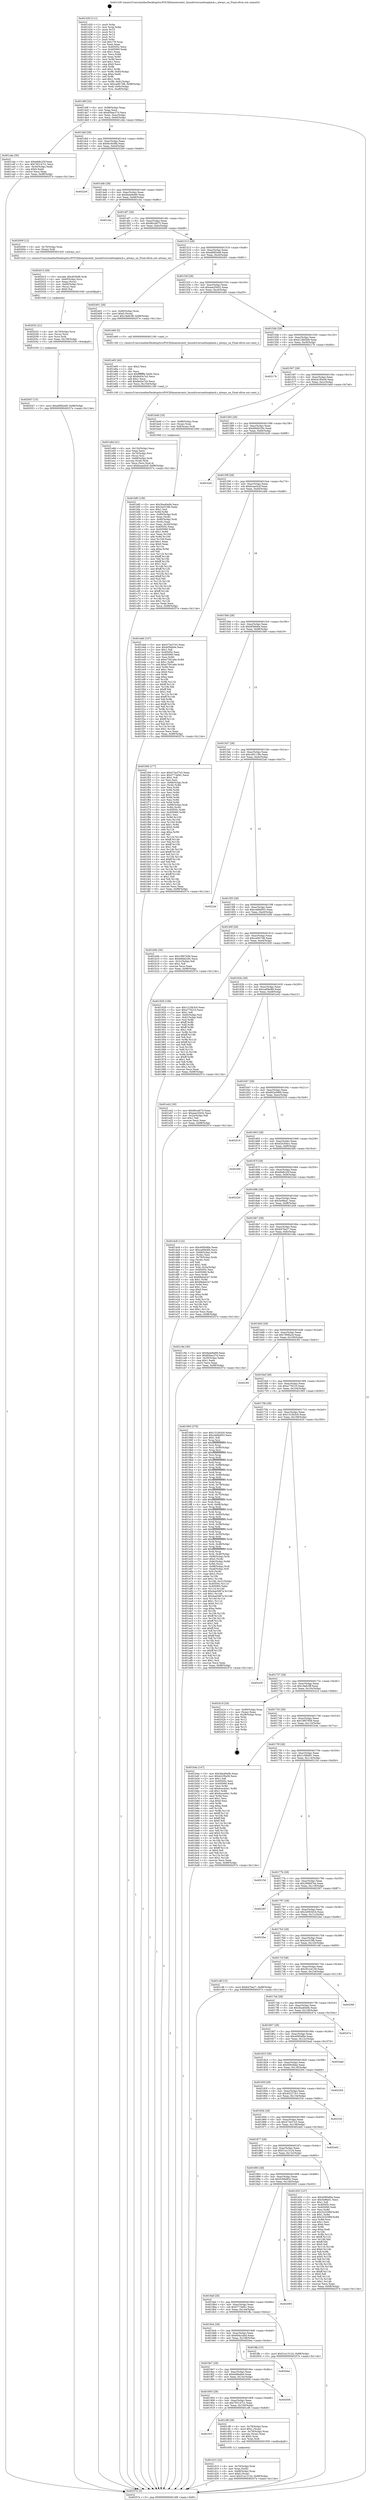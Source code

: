 digraph "0x401430" {
  label = "0x401430 (/mnt/c/Users/mathe/Desktop/tcc/POCII/binaries/extr_linuxdriversnetloopback.c_always_on_Final-ollvm.out::main(0))"
  labelloc = "t"
  node[shape=record]

  Entry [label="",width=0.3,height=0.3,shape=circle,fillcolor=black,style=filled]
  "0x40149f" [label="{
     0x40149f [32]\l
     | [instrs]\l
     &nbsp;&nbsp;0x40149f \<+6\>: mov -0x98(%rbp),%eax\l
     &nbsp;&nbsp;0x4014a5 \<+2\>: mov %eax,%ecx\l
     &nbsp;&nbsp;0x4014a7 \<+6\>: sub $0x85bac37d,%ecx\l
     &nbsp;&nbsp;0x4014ad \<+6\>: mov %eax,-0xac(%rbp)\l
     &nbsp;&nbsp;0x4014b3 \<+6\>: mov %ecx,-0xb0(%rbp)\l
     &nbsp;&nbsp;0x4014b9 \<+6\>: je 0000000000401cda \<main+0x8aa\>\l
  }"]
  "0x401cda" [label="{
     0x401cda [30]\l
     | [instrs]\l
     &nbsp;&nbsp;0x401cda \<+5\>: mov $0xefe8c25f,%eax\l
     &nbsp;&nbsp;0x401cdf \<+5\>: mov $0x793147c1,%ecx\l
     &nbsp;&nbsp;0x401ce4 \<+3\>: mov -0x30(%rbp),%edx\l
     &nbsp;&nbsp;0x401ce7 \<+3\>: cmp $0x0,%edx\l
     &nbsp;&nbsp;0x401cea \<+3\>: cmove %ecx,%eax\l
     &nbsp;&nbsp;0x401ced \<+6\>: mov %eax,-0x98(%rbp)\l
     &nbsp;&nbsp;0x401cf3 \<+5\>: jmp 000000000040257e \<main+0x114e\>\l
  }"]
  "0x4014bf" [label="{
     0x4014bf [28]\l
     | [instrs]\l
     &nbsp;&nbsp;0x4014bf \<+5\>: jmp 00000000004014c4 \<main+0x94\>\l
     &nbsp;&nbsp;0x4014c4 \<+6\>: mov -0xac(%rbp),%eax\l
     &nbsp;&nbsp;0x4014ca \<+5\>: sub $0x8cc6c9fa,%eax\l
     &nbsp;&nbsp;0x4014cf \<+6\>: mov %eax,-0xb4(%rbp)\l
     &nbsp;&nbsp;0x4014d5 \<+6\>: je 00000000004022e0 \<main+0xeb0\>\l
  }"]
  Exit [label="",width=0.3,height=0.3,shape=circle,fillcolor=black,style=filled,peripheries=2]
  "0x4022e0" [label="{
     0x4022e0\l
  }", style=dashed]
  "0x4014db" [label="{
     0x4014db [28]\l
     | [instrs]\l
     &nbsp;&nbsp;0x4014db \<+5\>: jmp 00000000004014e0 \<main+0xb0\>\l
     &nbsp;&nbsp;0x4014e0 \<+6\>: mov -0xac(%rbp),%eax\l
     &nbsp;&nbsp;0x4014e6 \<+5\>: sub $0x9a4e6e89,%eax\l
     &nbsp;&nbsp;0x4014eb \<+6\>: mov %eax,-0xb8(%rbp)\l
     &nbsp;&nbsp;0x4014f1 \<+6\>: je 0000000000401cbc \<main+0x88c\>\l
  }"]
  "0x402047" [label="{
     0x402047 [15]\l
     | [instrs]\l
     &nbsp;&nbsp;0x402047 \<+10\>: movl $0xa89f2ed9,-0x98(%rbp)\l
     &nbsp;&nbsp;0x402051 \<+5\>: jmp 000000000040257e \<main+0x114e\>\l
  }"]
  "0x401cbc" [label="{
     0x401cbc\l
  }", style=dashed]
  "0x4014f7" [label="{
     0x4014f7 [28]\l
     | [instrs]\l
     &nbsp;&nbsp;0x4014f7 \<+5\>: jmp 00000000004014fc \<main+0xcc\>\l
     &nbsp;&nbsp;0x4014fc \<+6\>: mov -0xac(%rbp),%eax\l
     &nbsp;&nbsp;0x401502 \<+5\>: sub $0x9fccd075,%eax\l
     &nbsp;&nbsp;0x401507 \<+6\>: mov %eax,-0xbc(%rbp)\l
     &nbsp;&nbsp;0x40150d \<+6\>: je 0000000000402009 \<main+0xbd9\>\l
  }"]
  "0x402032" [label="{
     0x402032 [21]\l
     | [instrs]\l
     &nbsp;&nbsp;0x402032 \<+4\>: mov -0x70(%rbp),%rcx\l
     &nbsp;&nbsp;0x402036 \<+3\>: mov (%rcx),%rcx\l
     &nbsp;&nbsp;0x402039 \<+3\>: mov %rcx,%rdi\l
     &nbsp;&nbsp;0x40203c \<+6\>: mov %eax,-0x158(%rbp)\l
     &nbsp;&nbsp;0x402042 \<+5\>: call 0000000000401030 \<free@plt\>\l
     | [calls]\l
     &nbsp;&nbsp;0x401030 \{1\} (unknown)\l
  }"]
  "0x402009" [label="{
     0x402009 [12]\l
     | [instrs]\l
     &nbsp;&nbsp;0x402009 \<+4\>: mov -0x70(%rbp),%rax\l
     &nbsp;&nbsp;0x40200d \<+3\>: mov (%rax),%rdi\l
     &nbsp;&nbsp;0x402010 \<+5\>: call 0000000000401420 \<always_on\>\l
     | [calls]\l
     &nbsp;&nbsp;0x401420 \{1\} (/mnt/c/Users/mathe/Desktop/tcc/POCII/binaries/extr_linuxdriversnetloopback.c_always_on_Final-ollvm.out::always_on)\l
  }"]
  "0x401513" [label="{
     0x401513 [28]\l
     | [instrs]\l
     &nbsp;&nbsp;0x401513 \<+5\>: jmp 0000000000401518 \<main+0xe8\>\l
     &nbsp;&nbsp;0x401518 \<+6\>: mov -0xac(%rbp),%eax\l
     &nbsp;&nbsp;0x40151e \<+5\>: sub $0xa89f2ed9,%eax\l
     &nbsp;&nbsp;0x401523 \<+6\>: mov %eax,-0xc0(%rbp)\l
     &nbsp;&nbsp;0x401529 \<+6\>: je 0000000000402401 \<main+0xfd1\>\l
  }"]
  "0x402015" [label="{
     0x402015 [29]\l
     | [instrs]\l
     &nbsp;&nbsp;0x402015 \<+10\>: movabs $0x4030d6,%rdi\l
     &nbsp;&nbsp;0x40201f \<+4\>: mov -0x60(%rbp),%rcx\l
     &nbsp;&nbsp;0x402023 \<+2\>: mov %eax,(%rcx)\l
     &nbsp;&nbsp;0x402025 \<+4\>: mov -0x60(%rbp),%rcx\l
     &nbsp;&nbsp;0x402029 \<+2\>: mov (%rcx),%esi\l
     &nbsp;&nbsp;0x40202b \<+2\>: mov $0x0,%al\l
     &nbsp;&nbsp;0x40202d \<+5\>: call 0000000000401040 \<printf@plt\>\l
     | [calls]\l
     &nbsp;&nbsp;0x401040 \{1\} (unknown)\l
  }"]
  "0x402401" [label="{
     0x402401 [28]\l
     | [instrs]\l
     &nbsp;&nbsp;0x402401 \<+7\>: mov -0x90(%rbp),%rax\l
     &nbsp;&nbsp;0x402408 \<+6\>: movl $0x0,(%rax)\l
     &nbsp;&nbsp;0x40240e \<+10\>: movl $0x18afc3ff,-0x98(%rbp)\l
     &nbsp;&nbsp;0x402418 \<+5\>: jmp 000000000040257e \<main+0x114e\>\l
  }"]
  "0x40152f" [label="{
     0x40152f [28]\l
     | [instrs]\l
     &nbsp;&nbsp;0x40152f \<+5\>: jmp 0000000000401534 \<main+0x104\>\l
     &nbsp;&nbsp;0x401534 \<+6\>: mov -0xac(%rbp),%eax\l
     &nbsp;&nbsp;0x40153a \<+5\>: sub $0xaae25d32,%eax\l
     &nbsp;&nbsp;0x40153f \<+6\>: mov %eax,-0xc4(%rbp)\l
     &nbsp;&nbsp;0x401545 \<+6\>: je 0000000000401e60 \<main+0xa30\>\l
  }"]
  "0x401e8d" [label="{
     0x401e8d [41]\l
     | [instrs]\l
     &nbsp;&nbsp;0x401e8d \<+6\>: mov -0x154(%rbp),%ecx\l
     &nbsp;&nbsp;0x401e93 \<+3\>: imul %eax,%ecx\l
     &nbsp;&nbsp;0x401e96 \<+4\>: mov -0x70(%rbp),%rsi\l
     &nbsp;&nbsp;0x401e9a \<+3\>: mov (%rsi),%rsi\l
     &nbsp;&nbsp;0x401e9d \<+4\>: mov -0x68(%rbp),%rdi\l
     &nbsp;&nbsp;0x401ea1 \<+3\>: movslq (%rdi),%rdi\l
     &nbsp;&nbsp;0x401ea4 \<+3\>: mov %ecx,(%rsi,%rdi,4)\l
     &nbsp;&nbsp;0x401ea7 \<+10\>: movl $0xbcaacb2f,-0x98(%rbp)\l
     &nbsp;&nbsp;0x401eb1 \<+5\>: jmp 000000000040257e \<main+0x114e\>\l
  }"]
  "0x401e60" [label="{
     0x401e60 [5]\l
     | [instrs]\l
     &nbsp;&nbsp;0x401e60 \<+5\>: call 0000000000401160 \<next_i\>\l
     | [calls]\l
     &nbsp;&nbsp;0x401160 \{1\} (/mnt/c/Users/mathe/Desktop/tcc/POCII/binaries/extr_linuxdriversnetloopback.c_always_on_Final-ollvm.out::next_i)\l
  }"]
  "0x40154b" [label="{
     0x40154b [28]\l
     | [instrs]\l
     &nbsp;&nbsp;0x40154b \<+5\>: jmp 0000000000401550 \<main+0x120\>\l
     &nbsp;&nbsp;0x401550 \<+6\>: mov -0xac(%rbp),%eax\l
     &nbsp;&nbsp;0x401556 \<+5\>: sub $0xb128d269,%eax\l
     &nbsp;&nbsp;0x40155b \<+6\>: mov %eax,-0xc8(%rbp)\l
     &nbsp;&nbsp;0x401561 \<+6\>: je 000000000040217b \<main+0xd4b\>\l
  }"]
  "0x401e65" [label="{
     0x401e65 [40]\l
     | [instrs]\l
     &nbsp;&nbsp;0x401e65 \<+5\>: mov $0x2,%ecx\l
     &nbsp;&nbsp;0x401e6a \<+1\>: cltd\l
     &nbsp;&nbsp;0x401e6b \<+2\>: idiv %ecx\l
     &nbsp;&nbsp;0x401e6d \<+6\>: imul $0xfffffffe,%edx,%ecx\l
     &nbsp;&nbsp;0x401e73 \<+6\>: sub $0xfed2e7a5,%ecx\l
     &nbsp;&nbsp;0x401e79 \<+3\>: add $0x1,%ecx\l
     &nbsp;&nbsp;0x401e7c \<+6\>: add $0xfed2e7a5,%ecx\l
     &nbsp;&nbsp;0x401e82 \<+6\>: mov %ecx,-0x154(%rbp)\l
     &nbsp;&nbsp;0x401e88 \<+5\>: call 0000000000401160 \<next_i\>\l
     | [calls]\l
     &nbsp;&nbsp;0x401160 \{1\} (/mnt/c/Users/mathe/Desktop/tcc/POCII/binaries/extr_linuxdriversnetloopback.c_always_on_Final-ollvm.out::next_i)\l
  }"]
  "0x40217b" [label="{
     0x40217b\l
  }", style=dashed]
  "0x401567" [label="{
     0x401567 [28]\l
     | [instrs]\l
     &nbsp;&nbsp;0x401567 \<+5\>: jmp 000000000040156c \<main+0x13c\>\l
     &nbsp;&nbsp;0x40156c \<+6\>: mov -0xac(%rbp),%eax\l
     &nbsp;&nbsp;0x401572 \<+5\>: sub $0xb41f0a58,%eax\l
     &nbsp;&nbsp;0x401577 \<+6\>: mov %eax,-0xcc(%rbp)\l
     &nbsp;&nbsp;0x40157d \<+6\>: je 0000000000401bdd \<main+0x7ad\>\l
  }"]
  "0x401d15" [label="{
     0x401d15 [32]\l
     | [instrs]\l
     &nbsp;&nbsp;0x401d15 \<+4\>: mov -0x70(%rbp),%rdi\l
     &nbsp;&nbsp;0x401d19 \<+3\>: mov %rax,(%rdi)\l
     &nbsp;&nbsp;0x401d1c \<+4\>: mov -0x68(%rbp),%rax\l
     &nbsp;&nbsp;0x401d20 \<+6\>: movl $0x0,(%rax)\l
     &nbsp;&nbsp;0x401d26 \<+10\>: movl $0x51a13124,-0x98(%rbp)\l
     &nbsp;&nbsp;0x401d30 \<+5\>: jmp 000000000040257e \<main+0x114e\>\l
  }"]
  "0x401bdd" [label="{
     0x401bdd [19]\l
     | [instrs]\l
     &nbsp;&nbsp;0x401bdd \<+7\>: mov -0x88(%rbp),%rax\l
     &nbsp;&nbsp;0x401be4 \<+3\>: mov (%rax),%rax\l
     &nbsp;&nbsp;0x401be7 \<+4\>: mov 0x8(%rax),%rdi\l
     &nbsp;&nbsp;0x401beb \<+5\>: call 0000000000401060 \<atoi@plt\>\l
     | [calls]\l
     &nbsp;&nbsp;0x401060 \{1\} (unknown)\l
  }"]
  "0x401583" [label="{
     0x401583 [28]\l
     | [instrs]\l
     &nbsp;&nbsp;0x401583 \<+5\>: jmp 0000000000401588 \<main+0x158\>\l
     &nbsp;&nbsp;0x401588 \<+6\>: mov -0xac(%rbp),%eax\l
     &nbsp;&nbsp;0x40158e \<+5\>: sub $0xb9dd229c,%eax\l
     &nbsp;&nbsp;0x401593 \<+6\>: mov %eax,-0xd0(%rbp)\l
     &nbsp;&nbsp;0x401599 \<+6\>: je 0000000000401b29 \<main+0x6f9\>\l
  }"]
  "0x40191f" [label="{
     0x40191f\l
  }", style=dashed]
  "0x401b29" [label="{
     0x401b29\l
  }", style=dashed]
  "0x40159f" [label="{
     0x40159f [28]\l
     | [instrs]\l
     &nbsp;&nbsp;0x40159f \<+5\>: jmp 00000000004015a4 \<main+0x174\>\l
     &nbsp;&nbsp;0x4015a4 \<+6\>: mov -0xac(%rbp),%eax\l
     &nbsp;&nbsp;0x4015aa \<+5\>: sub $0xbcaacb2f,%eax\l
     &nbsp;&nbsp;0x4015af \<+6\>: mov %eax,-0xd4(%rbp)\l
     &nbsp;&nbsp;0x4015b5 \<+6\>: je 0000000000401eb6 \<main+0xa86\>\l
  }"]
  "0x401cf8" [label="{
     0x401cf8 [29]\l
     | [instrs]\l
     &nbsp;&nbsp;0x401cf8 \<+4\>: mov -0x78(%rbp),%rax\l
     &nbsp;&nbsp;0x401cfc \<+6\>: movl $0x1,(%rax)\l
     &nbsp;&nbsp;0x401d02 \<+4\>: mov -0x78(%rbp),%rax\l
     &nbsp;&nbsp;0x401d06 \<+3\>: movslq (%rax),%rax\l
     &nbsp;&nbsp;0x401d09 \<+4\>: shl $0x2,%rax\l
     &nbsp;&nbsp;0x401d0d \<+3\>: mov %rax,%rdi\l
     &nbsp;&nbsp;0x401d10 \<+5\>: call 0000000000401050 \<malloc@plt\>\l
     | [calls]\l
     &nbsp;&nbsp;0x401050 \{1\} (unknown)\l
  }"]
  "0x401eb6" [label="{
     0x401eb6 [147]\l
     | [instrs]\l
     &nbsp;&nbsp;0x401eb6 \<+5\>: mov $0x473e37e3,%eax\l
     &nbsp;&nbsp;0x401ebb \<+5\>: mov $0xbf3bfa0e,%ecx\l
     &nbsp;&nbsp;0x401ec0 \<+2\>: mov $0x1,%dl\l
     &nbsp;&nbsp;0x401ec2 \<+7\>: mov 0x40505c,%esi\l
     &nbsp;&nbsp;0x401ec9 \<+7\>: mov 0x405060,%edi\l
     &nbsp;&nbsp;0x401ed0 \<+3\>: mov %esi,%r8d\l
     &nbsp;&nbsp;0x401ed3 \<+7\>: sub $0xe7591a6e,%r8d\l
     &nbsp;&nbsp;0x401eda \<+4\>: sub $0x1,%r8d\l
     &nbsp;&nbsp;0x401ede \<+7\>: add $0xe7591a6e,%r8d\l
     &nbsp;&nbsp;0x401ee5 \<+4\>: imul %r8d,%esi\l
     &nbsp;&nbsp;0x401ee9 \<+3\>: and $0x1,%esi\l
     &nbsp;&nbsp;0x401eec \<+3\>: cmp $0x0,%esi\l
     &nbsp;&nbsp;0x401eef \<+4\>: sete %r9b\l
     &nbsp;&nbsp;0x401ef3 \<+3\>: cmp $0xa,%edi\l
     &nbsp;&nbsp;0x401ef6 \<+4\>: setl %r10b\l
     &nbsp;&nbsp;0x401efa \<+3\>: mov %r9b,%r11b\l
     &nbsp;&nbsp;0x401efd \<+4\>: xor $0xff,%r11b\l
     &nbsp;&nbsp;0x401f01 \<+3\>: mov %r10b,%bl\l
     &nbsp;&nbsp;0x401f04 \<+3\>: xor $0xff,%bl\l
     &nbsp;&nbsp;0x401f07 \<+3\>: xor $0x1,%dl\l
     &nbsp;&nbsp;0x401f0a \<+3\>: mov %r11b,%r14b\l
     &nbsp;&nbsp;0x401f0d \<+4\>: and $0xff,%r14b\l
     &nbsp;&nbsp;0x401f11 \<+3\>: and %dl,%r9b\l
     &nbsp;&nbsp;0x401f14 \<+3\>: mov %bl,%r15b\l
     &nbsp;&nbsp;0x401f17 \<+4\>: and $0xff,%r15b\l
     &nbsp;&nbsp;0x401f1b \<+3\>: and %dl,%r10b\l
     &nbsp;&nbsp;0x401f1e \<+3\>: or %r9b,%r14b\l
     &nbsp;&nbsp;0x401f21 \<+3\>: or %r10b,%r15b\l
     &nbsp;&nbsp;0x401f24 \<+3\>: xor %r15b,%r14b\l
     &nbsp;&nbsp;0x401f27 \<+3\>: or %bl,%r11b\l
     &nbsp;&nbsp;0x401f2a \<+4\>: xor $0xff,%r11b\l
     &nbsp;&nbsp;0x401f2e \<+3\>: or $0x1,%dl\l
     &nbsp;&nbsp;0x401f31 \<+3\>: and %dl,%r11b\l
     &nbsp;&nbsp;0x401f34 \<+3\>: or %r11b,%r14b\l
     &nbsp;&nbsp;0x401f37 \<+4\>: test $0x1,%r14b\l
     &nbsp;&nbsp;0x401f3b \<+3\>: cmovne %ecx,%eax\l
     &nbsp;&nbsp;0x401f3e \<+6\>: mov %eax,-0x98(%rbp)\l
     &nbsp;&nbsp;0x401f44 \<+5\>: jmp 000000000040257e \<main+0x114e\>\l
  }"]
  "0x4015bb" [label="{
     0x4015bb [28]\l
     | [instrs]\l
     &nbsp;&nbsp;0x4015bb \<+5\>: jmp 00000000004015c0 \<main+0x190\>\l
     &nbsp;&nbsp;0x4015c0 \<+6\>: mov -0xac(%rbp),%eax\l
     &nbsp;&nbsp;0x4015c6 \<+5\>: sub $0xbf3bfa0e,%eax\l
     &nbsp;&nbsp;0x4015cb \<+6\>: mov %eax,-0xd8(%rbp)\l
     &nbsp;&nbsp;0x4015d1 \<+6\>: je 0000000000401f49 \<main+0xb19\>\l
  }"]
  "0x401903" [label="{
     0x401903 [28]\l
     | [instrs]\l
     &nbsp;&nbsp;0x401903 \<+5\>: jmp 0000000000401908 \<main+0x4d8\>\l
     &nbsp;&nbsp;0x401908 \<+6\>: mov -0xac(%rbp),%eax\l
     &nbsp;&nbsp;0x40190e \<+5\>: sub $0x793147c1,%eax\l
     &nbsp;&nbsp;0x401913 \<+6\>: mov %eax,-0x150(%rbp)\l
     &nbsp;&nbsp;0x401919 \<+6\>: je 0000000000401cf8 \<main+0x8c8\>\l
  }"]
  "0x401f49" [label="{
     0x401f49 [177]\l
     | [instrs]\l
     &nbsp;&nbsp;0x401f49 \<+5\>: mov $0x473e37e3,%eax\l
     &nbsp;&nbsp;0x401f4e \<+5\>: mov $0x5773ef41,%ecx\l
     &nbsp;&nbsp;0x401f53 \<+2\>: mov $0x1,%dl\l
     &nbsp;&nbsp;0x401f55 \<+2\>: xor %esi,%esi\l
     &nbsp;&nbsp;0x401f57 \<+4\>: mov -0x68(%rbp),%rdi\l
     &nbsp;&nbsp;0x401f5b \<+3\>: mov (%rdi),%r8d\l
     &nbsp;&nbsp;0x401f5e \<+3\>: mov %esi,%r9d\l
     &nbsp;&nbsp;0x401f61 \<+3\>: sub %r8d,%r9d\l
     &nbsp;&nbsp;0x401f64 \<+3\>: mov %esi,%r8d\l
     &nbsp;&nbsp;0x401f67 \<+4\>: sub $0x1,%r8d\l
     &nbsp;&nbsp;0x401f6b \<+3\>: add %r8d,%r9d\l
     &nbsp;&nbsp;0x401f6e \<+3\>: mov %esi,%r8d\l
     &nbsp;&nbsp;0x401f71 \<+3\>: sub %r9d,%r8d\l
     &nbsp;&nbsp;0x401f74 \<+4\>: mov -0x68(%rbp),%rdi\l
     &nbsp;&nbsp;0x401f78 \<+3\>: mov %r8d,(%rdi)\l
     &nbsp;&nbsp;0x401f7b \<+8\>: mov 0x40505c,%r8d\l
     &nbsp;&nbsp;0x401f83 \<+8\>: mov 0x405060,%r9d\l
     &nbsp;&nbsp;0x401f8b \<+3\>: sub $0x1,%esi\l
     &nbsp;&nbsp;0x401f8e \<+3\>: mov %r8d,%r10d\l
     &nbsp;&nbsp;0x401f91 \<+3\>: add %esi,%r10d\l
     &nbsp;&nbsp;0x401f94 \<+4\>: imul %r10d,%r8d\l
     &nbsp;&nbsp;0x401f98 \<+4\>: and $0x1,%r8d\l
     &nbsp;&nbsp;0x401f9c \<+4\>: cmp $0x0,%r8d\l
     &nbsp;&nbsp;0x401fa0 \<+4\>: sete %r11b\l
     &nbsp;&nbsp;0x401fa4 \<+4\>: cmp $0xa,%r9d\l
     &nbsp;&nbsp;0x401fa8 \<+3\>: setl %bl\l
     &nbsp;&nbsp;0x401fab \<+3\>: mov %r11b,%r14b\l
     &nbsp;&nbsp;0x401fae \<+4\>: xor $0xff,%r14b\l
     &nbsp;&nbsp;0x401fb2 \<+3\>: mov %bl,%r15b\l
     &nbsp;&nbsp;0x401fb5 \<+4\>: xor $0xff,%r15b\l
     &nbsp;&nbsp;0x401fb9 \<+3\>: xor $0x1,%dl\l
     &nbsp;&nbsp;0x401fbc \<+3\>: mov %r14b,%r12b\l
     &nbsp;&nbsp;0x401fbf \<+4\>: and $0xff,%r12b\l
     &nbsp;&nbsp;0x401fc3 \<+3\>: and %dl,%r11b\l
     &nbsp;&nbsp;0x401fc6 \<+3\>: mov %r15b,%r13b\l
     &nbsp;&nbsp;0x401fc9 \<+4\>: and $0xff,%r13b\l
     &nbsp;&nbsp;0x401fcd \<+2\>: and %dl,%bl\l
     &nbsp;&nbsp;0x401fcf \<+3\>: or %r11b,%r12b\l
     &nbsp;&nbsp;0x401fd2 \<+3\>: or %bl,%r13b\l
     &nbsp;&nbsp;0x401fd5 \<+3\>: xor %r13b,%r12b\l
     &nbsp;&nbsp;0x401fd8 \<+3\>: or %r15b,%r14b\l
     &nbsp;&nbsp;0x401fdb \<+4\>: xor $0xff,%r14b\l
     &nbsp;&nbsp;0x401fdf \<+3\>: or $0x1,%dl\l
     &nbsp;&nbsp;0x401fe2 \<+3\>: and %dl,%r14b\l
     &nbsp;&nbsp;0x401fe5 \<+3\>: or %r14b,%r12b\l
     &nbsp;&nbsp;0x401fe8 \<+4\>: test $0x1,%r12b\l
     &nbsp;&nbsp;0x401fec \<+3\>: cmovne %ecx,%eax\l
     &nbsp;&nbsp;0x401fef \<+6\>: mov %eax,-0x98(%rbp)\l
     &nbsp;&nbsp;0x401ff5 \<+5\>: jmp 000000000040257e \<main+0x114e\>\l
  }"]
  "0x4015d7" [label="{
     0x4015d7 [28]\l
     | [instrs]\l
     &nbsp;&nbsp;0x4015d7 \<+5\>: jmp 00000000004015dc \<main+0x1ac\>\l
     &nbsp;&nbsp;0x4015dc \<+6\>: mov -0xac(%rbp),%eax\l
     &nbsp;&nbsp;0x4015e2 \<+5\>: sub $0xc48115fe,%eax\l
     &nbsp;&nbsp;0x4015e7 \<+6\>: mov %eax,-0xdc(%rbp)\l
     &nbsp;&nbsp;0x4015ed \<+6\>: je 00000000004022af \<main+0xe7f\>\l
  }"]
  "0x402056" [label="{
     0x402056\l
  }", style=dashed]
  "0x4022af" [label="{
     0x4022af\l
  }", style=dashed]
  "0x4015f3" [label="{
     0x4015f3 [28]\l
     | [instrs]\l
     &nbsp;&nbsp;0x4015f3 \<+5\>: jmp 00000000004015f8 \<main+0x1c8\>\l
     &nbsp;&nbsp;0x4015f8 \<+6\>: mov -0xac(%rbp),%eax\l
     &nbsp;&nbsp;0x4015fe \<+5\>: sub $0xc4d8a953,%eax\l
     &nbsp;&nbsp;0x401603 \<+6\>: mov %eax,-0xe0(%rbp)\l
     &nbsp;&nbsp;0x401609 \<+6\>: je 0000000000401b0b \<main+0x6db\>\l
  }"]
  "0x4018e7" [label="{
     0x4018e7 [28]\l
     | [instrs]\l
     &nbsp;&nbsp;0x4018e7 \<+5\>: jmp 00000000004018ec \<main+0x4bc\>\l
     &nbsp;&nbsp;0x4018ec \<+6\>: mov -0xac(%rbp),%eax\l
     &nbsp;&nbsp;0x4018f2 \<+5\>: sub $0x6a9bafe4,%eax\l
     &nbsp;&nbsp;0x4018f7 \<+6\>: mov %eax,-0x14c(%rbp)\l
     &nbsp;&nbsp;0x4018fd \<+6\>: je 0000000000402056 \<main+0xc26\>\l
  }"]
  "0x401b0b" [label="{
     0x401b0b [30]\l
     | [instrs]\l
     &nbsp;&nbsp;0x401b0b \<+5\>: mov $0x19f07658,%eax\l
     &nbsp;&nbsp;0x401b10 \<+5\>: mov $0xb9dd229c,%ecx\l
     &nbsp;&nbsp;0x401b15 \<+3\>: mov -0x31(%rbp),%dl\l
     &nbsp;&nbsp;0x401b18 \<+3\>: test $0x1,%dl\l
     &nbsp;&nbsp;0x401b1b \<+3\>: cmovne %ecx,%eax\l
     &nbsp;&nbsp;0x401b1e \<+6\>: mov %eax,-0x98(%rbp)\l
     &nbsp;&nbsp;0x401b24 \<+5\>: jmp 000000000040257e \<main+0x114e\>\l
  }"]
  "0x40160f" [label="{
     0x40160f [28]\l
     | [instrs]\l
     &nbsp;&nbsp;0x40160f \<+5\>: jmp 0000000000401614 \<main+0x1e4\>\l
     &nbsp;&nbsp;0x401614 \<+6\>: mov -0xac(%rbp),%eax\l
     &nbsp;&nbsp;0x40161a \<+5\>: sub $0xca0fc7d8,%eax\l
     &nbsp;&nbsp;0x40161f \<+6\>: mov %eax,-0xe4(%rbp)\l
     &nbsp;&nbsp;0x401625 \<+6\>: je 0000000000401929 \<main+0x4f9\>\l
  }"]
  "0x4020ee" [label="{
     0x4020ee\l
  }", style=dashed]
  "0x401929" [label="{
     0x401929 [106]\l
     | [instrs]\l
     &nbsp;&nbsp;0x401929 \<+5\>: mov $0x1310b3c0,%eax\l
     &nbsp;&nbsp;0x40192e \<+5\>: mov $0xa776210,%ecx\l
     &nbsp;&nbsp;0x401933 \<+2\>: mov $0x1,%dl\l
     &nbsp;&nbsp;0x401935 \<+7\>: mov -0x92(%rbp),%sil\l
     &nbsp;&nbsp;0x40193c \<+7\>: mov -0x91(%rbp),%dil\l
     &nbsp;&nbsp;0x401943 \<+3\>: mov %sil,%r8b\l
     &nbsp;&nbsp;0x401946 \<+4\>: xor $0xff,%r8b\l
     &nbsp;&nbsp;0x40194a \<+3\>: mov %dil,%r9b\l
     &nbsp;&nbsp;0x40194d \<+4\>: xor $0xff,%r9b\l
     &nbsp;&nbsp;0x401951 \<+3\>: xor $0x1,%dl\l
     &nbsp;&nbsp;0x401954 \<+3\>: mov %r8b,%r10b\l
     &nbsp;&nbsp;0x401957 \<+4\>: and $0xff,%r10b\l
     &nbsp;&nbsp;0x40195b \<+3\>: and %dl,%sil\l
     &nbsp;&nbsp;0x40195e \<+3\>: mov %r9b,%r11b\l
     &nbsp;&nbsp;0x401961 \<+4\>: and $0xff,%r11b\l
     &nbsp;&nbsp;0x401965 \<+3\>: and %dl,%dil\l
     &nbsp;&nbsp;0x401968 \<+3\>: or %sil,%r10b\l
     &nbsp;&nbsp;0x40196b \<+3\>: or %dil,%r11b\l
     &nbsp;&nbsp;0x40196e \<+3\>: xor %r11b,%r10b\l
     &nbsp;&nbsp;0x401971 \<+3\>: or %r9b,%r8b\l
     &nbsp;&nbsp;0x401974 \<+4\>: xor $0xff,%r8b\l
     &nbsp;&nbsp;0x401978 \<+3\>: or $0x1,%dl\l
     &nbsp;&nbsp;0x40197b \<+3\>: and %dl,%r8b\l
     &nbsp;&nbsp;0x40197e \<+3\>: or %r8b,%r10b\l
     &nbsp;&nbsp;0x401981 \<+4\>: test $0x1,%r10b\l
     &nbsp;&nbsp;0x401985 \<+3\>: cmovne %ecx,%eax\l
     &nbsp;&nbsp;0x401988 \<+6\>: mov %eax,-0x98(%rbp)\l
     &nbsp;&nbsp;0x40198e \<+5\>: jmp 000000000040257e \<main+0x114e\>\l
  }"]
  "0x40162b" [label="{
     0x40162b [28]\l
     | [instrs]\l
     &nbsp;&nbsp;0x40162b \<+5\>: jmp 0000000000401630 \<main+0x200\>\l
     &nbsp;&nbsp;0x401630 \<+6\>: mov -0xac(%rbp),%eax\l
     &nbsp;&nbsp;0x401636 \<+5\>: sub $0xca69edf4,%eax\l
     &nbsp;&nbsp;0x40163b \<+6\>: mov %eax,-0xe8(%rbp)\l
     &nbsp;&nbsp;0x401641 \<+6\>: je 0000000000401e42 \<main+0xa12\>\l
  }"]
  "0x40257e" [label="{
     0x40257e [5]\l
     | [instrs]\l
     &nbsp;&nbsp;0x40257e \<+5\>: jmp 000000000040149f \<main+0x6f\>\l
  }"]
  "0x401430" [label="{
     0x401430 [111]\l
     | [instrs]\l
     &nbsp;&nbsp;0x401430 \<+1\>: push %rbp\l
     &nbsp;&nbsp;0x401431 \<+3\>: mov %rsp,%rbp\l
     &nbsp;&nbsp;0x401434 \<+2\>: push %r15\l
     &nbsp;&nbsp;0x401436 \<+2\>: push %r14\l
     &nbsp;&nbsp;0x401438 \<+2\>: push %r13\l
     &nbsp;&nbsp;0x40143a \<+2\>: push %r12\l
     &nbsp;&nbsp;0x40143c \<+1\>: push %rbx\l
     &nbsp;&nbsp;0x40143d \<+7\>: sub $0x178,%rsp\l
     &nbsp;&nbsp;0x401444 \<+2\>: xor %eax,%eax\l
     &nbsp;&nbsp;0x401446 \<+7\>: mov 0x40505c,%ecx\l
     &nbsp;&nbsp;0x40144d \<+7\>: mov 0x405060,%edx\l
     &nbsp;&nbsp;0x401454 \<+3\>: sub $0x1,%eax\l
     &nbsp;&nbsp;0x401457 \<+3\>: mov %ecx,%r8d\l
     &nbsp;&nbsp;0x40145a \<+3\>: add %eax,%r8d\l
     &nbsp;&nbsp;0x40145d \<+4\>: imul %r8d,%ecx\l
     &nbsp;&nbsp;0x401461 \<+3\>: and $0x1,%ecx\l
     &nbsp;&nbsp;0x401464 \<+3\>: cmp $0x0,%ecx\l
     &nbsp;&nbsp;0x401467 \<+4\>: sete %r9b\l
     &nbsp;&nbsp;0x40146b \<+4\>: and $0x1,%r9b\l
     &nbsp;&nbsp;0x40146f \<+7\>: mov %r9b,-0x92(%rbp)\l
     &nbsp;&nbsp;0x401476 \<+3\>: cmp $0xa,%edx\l
     &nbsp;&nbsp;0x401479 \<+4\>: setl %r9b\l
     &nbsp;&nbsp;0x40147d \<+4\>: and $0x1,%r9b\l
     &nbsp;&nbsp;0x401481 \<+7\>: mov %r9b,-0x91(%rbp)\l
     &nbsp;&nbsp;0x401488 \<+10\>: movl $0xca0fc7d8,-0x98(%rbp)\l
     &nbsp;&nbsp;0x401492 \<+6\>: mov %edi,-0x9c(%rbp)\l
     &nbsp;&nbsp;0x401498 \<+7\>: mov %rsi,-0xa8(%rbp)\l
  }"]
  "0x4018cb" [label="{
     0x4018cb [28]\l
     | [instrs]\l
     &nbsp;&nbsp;0x4018cb \<+5\>: jmp 00000000004018d0 \<main+0x4a0\>\l
     &nbsp;&nbsp;0x4018d0 \<+6\>: mov -0xac(%rbp),%eax\l
     &nbsp;&nbsp;0x4018d6 \<+5\>: sub $0x60dccabd,%eax\l
     &nbsp;&nbsp;0x4018db \<+6\>: mov %eax,-0x148(%rbp)\l
     &nbsp;&nbsp;0x4018e1 \<+6\>: je 00000000004020ee \<main+0xcbe\>\l
  }"]
  "0x401e42" [label="{
     0x401e42 [30]\l
     | [instrs]\l
     &nbsp;&nbsp;0x401e42 \<+5\>: mov $0x9fccd075,%eax\l
     &nbsp;&nbsp;0x401e47 \<+5\>: mov $0xaae25d32,%ecx\l
     &nbsp;&nbsp;0x401e4c \<+3\>: mov -0x2a(%rbp),%dl\l
     &nbsp;&nbsp;0x401e4f \<+3\>: test $0x1,%dl\l
     &nbsp;&nbsp;0x401e52 \<+3\>: cmovne %ecx,%eax\l
     &nbsp;&nbsp;0x401e55 \<+6\>: mov %eax,-0x98(%rbp)\l
     &nbsp;&nbsp;0x401e5b \<+5\>: jmp 000000000040257e \<main+0x114e\>\l
  }"]
  "0x401647" [label="{
     0x401647 [28]\l
     | [instrs]\l
     &nbsp;&nbsp;0x401647 \<+5\>: jmp 000000000040164c \<main+0x21c\>\l
     &nbsp;&nbsp;0x40164c \<+6\>: mov -0xac(%rbp),%eax\l
     &nbsp;&nbsp;0x401652 \<+5\>: sub $0xd02a5969,%eax\l
     &nbsp;&nbsp;0x401657 \<+6\>: mov %eax,-0xec(%rbp)\l
     &nbsp;&nbsp;0x40165d \<+6\>: je 0000000000402519 \<main+0x10e9\>\l
  }"]
  "0x401ffa" [label="{
     0x401ffa [15]\l
     | [instrs]\l
     &nbsp;&nbsp;0x401ffa \<+10\>: movl $0x51a13124,-0x98(%rbp)\l
     &nbsp;&nbsp;0x402004 \<+5\>: jmp 000000000040257e \<main+0x114e\>\l
  }"]
  "0x402519" [label="{
     0x402519\l
  }", style=dashed]
  "0x401663" [label="{
     0x401663 [28]\l
     | [instrs]\l
     &nbsp;&nbsp;0x401663 \<+5\>: jmp 0000000000401668 \<main+0x238\>\l
     &nbsp;&nbsp;0x401668 \<+6\>: mov -0xac(%rbp),%eax\l
     &nbsp;&nbsp;0x40166e \<+5\>: sub $0xd2430ecc,%eax\l
     &nbsp;&nbsp;0x401673 \<+6\>: mov %eax,-0xf0(%rbp)\l
     &nbsp;&nbsp;0x401679 \<+6\>: je 00000000004024f4 \<main+0x10c4\>\l
  }"]
  "0x4018af" [label="{
     0x4018af [28]\l
     | [instrs]\l
     &nbsp;&nbsp;0x4018af \<+5\>: jmp 00000000004018b4 \<main+0x484\>\l
     &nbsp;&nbsp;0x4018b4 \<+6\>: mov -0xac(%rbp),%eax\l
     &nbsp;&nbsp;0x4018ba \<+5\>: sub $0x5773ef41,%eax\l
     &nbsp;&nbsp;0x4018bf \<+6\>: mov %eax,-0x144(%rbp)\l
     &nbsp;&nbsp;0x4018c5 \<+6\>: je 0000000000401ffa \<main+0xbca\>\l
  }"]
  "0x4024f4" [label="{
     0x4024f4\l
  }", style=dashed]
  "0x40167f" [label="{
     0x40167f [28]\l
     | [instrs]\l
     &nbsp;&nbsp;0x40167f \<+5\>: jmp 0000000000401684 \<main+0x254\>\l
     &nbsp;&nbsp;0x401684 \<+6\>: mov -0xac(%rbp),%eax\l
     &nbsp;&nbsp;0x40168a \<+5\>: sub $0xefe8c25f,%eax\l
     &nbsp;&nbsp;0x40168f \<+6\>: mov %eax,-0xf4(%rbp)\l
     &nbsp;&nbsp;0x401695 \<+6\>: je 000000000040232d \<main+0xefd\>\l
  }"]
  "0x402093" [label="{
     0x402093\l
  }", style=dashed]
  "0x40232d" [label="{
     0x40232d\l
  }", style=dashed]
  "0x40169b" [label="{
     0x40169b [28]\l
     | [instrs]\l
     &nbsp;&nbsp;0x40169b \<+5\>: jmp 00000000004016a0 \<main+0x270\>\l
     &nbsp;&nbsp;0x4016a0 \<+6\>: mov -0xac(%rbp),%eax\l
     &nbsp;&nbsp;0x4016a6 \<+5\>: sub $0x5e9fa41,%eax\l
     &nbsp;&nbsp;0x4016ab \<+6\>: mov %eax,-0xf8(%rbp)\l
     &nbsp;&nbsp;0x4016b1 \<+6\>: je 0000000000401dc8 \<main+0x998\>\l
  }"]
  "0x401893" [label="{
     0x401893 [28]\l
     | [instrs]\l
     &nbsp;&nbsp;0x401893 \<+5\>: jmp 0000000000401898 \<main+0x468\>\l
     &nbsp;&nbsp;0x401898 \<+6\>: mov -0xac(%rbp),%eax\l
     &nbsp;&nbsp;0x40189e \<+5\>: sub $0x5266d83c,%eax\l
     &nbsp;&nbsp;0x4018a3 \<+6\>: mov %eax,-0x140(%rbp)\l
     &nbsp;&nbsp;0x4018a9 \<+6\>: je 0000000000402093 \<main+0xc63\>\l
  }"]
  "0x401dc8" [label="{
     0x401dc8 [122]\l
     | [instrs]\l
     &nbsp;&nbsp;0x401dc8 \<+5\>: mov $0x4095af0e,%eax\l
     &nbsp;&nbsp;0x401dcd \<+5\>: mov $0xca69edf4,%ecx\l
     &nbsp;&nbsp;0x401dd2 \<+4\>: mov -0x68(%rbp),%rdx\l
     &nbsp;&nbsp;0x401dd6 \<+2\>: mov (%rdx),%esi\l
     &nbsp;&nbsp;0x401dd8 \<+4\>: mov -0x78(%rbp),%rdx\l
     &nbsp;&nbsp;0x401ddc \<+2\>: cmp (%rdx),%esi\l
     &nbsp;&nbsp;0x401dde \<+4\>: setl %dil\l
     &nbsp;&nbsp;0x401de2 \<+4\>: and $0x1,%dil\l
     &nbsp;&nbsp;0x401de6 \<+4\>: mov %dil,-0x2a(%rbp)\l
     &nbsp;&nbsp;0x401dea \<+7\>: mov 0x40505c,%esi\l
     &nbsp;&nbsp;0x401df1 \<+8\>: mov 0x405060,%r8d\l
     &nbsp;&nbsp;0x401df9 \<+3\>: mov %esi,%r9d\l
     &nbsp;&nbsp;0x401dfc \<+7\>: sub $0x69ebd1b7,%r9d\l
     &nbsp;&nbsp;0x401e03 \<+4\>: sub $0x1,%r9d\l
     &nbsp;&nbsp;0x401e07 \<+7\>: add $0x69ebd1b7,%r9d\l
     &nbsp;&nbsp;0x401e0e \<+4\>: imul %r9d,%esi\l
     &nbsp;&nbsp;0x401e12 \<+3\>: and $0x1,%esi\l
     &nbsp;&nbsp;0x401e15 \<+3\>: cmp $0x0,%esi\l
     &nbsp;&nbsp;0x401e18 \<+4\>: sete %dil\l
     &nbsp;&nbsp;0x401e1c \<+4\>: cmp $0xa,%r8d\l
     &nbsp;&nbsp;0x401e20 \<+4\>: setl %r10b\l
     &nbsp;&nbsp;0x401e24 \<+3\>: mov %dil,%r11b\l
     &nbsp;&nbsp;0x401e27 \<+3\>: and %r10b,%r11b\l
     &nbsp;&nbsp;0x401e2a \<+3\>: xor %r10b,%dil\l
     &nbsp;&nbsp;0x401e2d \<+3\>: or %dil,%r11b\l
     &nbsp;&nbsp;0x401e30 \<+4\>: test $0x1,%r11b\l
     &nbsp;&nbsp;0x401e34 \<+3\>: cmovne %ecx,%eax\l
     &nbsp;&nbsp;0x401e37 \<+6\>: mov %eax,-0x98(%rbp)\l
     &nbsp;&nbsp;0x401e3d \<+5\>: jmp 000000000040257e \<main+0x114e\>\l
  }"]
  "0x4016b7" [label="{
     0x4016b7 [28]\l
     | [instrs]\l
     &nbsp;&nbsp;0x4016b7 \<+5\>: jmp 00000000004016bc \<main+0x28c\>\l
     &nbsp;&nbsp;0x4016bc \<+6\>: mov -0xac(%rbp),%eax\l
     &nbsp;&nbsp;0x4016c2 \<+5\>: sub $0x647be27,%eax\l
     &nbsp;&nbsp;0x4016c7 \<+6\>: mov %eax,-0xfc(%rbp)\l
     &nbsp;&nbsp;0x4016cd \<+6\>: je 0000000000401c9e \<main+0x86e\>\l
  }"]
  "0x401d35" [label="{
     0x401d35 [147]\l
     | [instrs]\l
     &nbsp;&nbsp;0x401d35 \<+5\>: mov $0x4095af0e,%eax\l
     &nbsp;&nbsp;0x401d3a \<+5\>: mov $0x5e9fa41,%ecx\l
     &nbsp;&nbsp;0x401d3f \<+2\>: mov $0x1,%dl\l
     &nbsp;&nbsp;0x401d41 \<+7\>: mov 0x40505c,%esi\l
     &nbsp;&nbsp;0x401d48 \<+7\>: mov 0x405060,%edi\l
     &nbsp;&nbsp;0x401d4f \<+3\>: mov %esi,%r8d\l
     &nbsp;&nbsp;0x401d52 \<+7\>: sub $0x32325f0f,%r8d\l
     &nbsp;&nbsp;0x401d59 \<+4\>: sub $0x1,%r8d\l
     &nbsp;&nbsp;0x401d5d \<+7\>: add $0x32325f0f,%r8d\l
     &nbsp;&nbsp;0x401d64 \<+4\>: imul %r8d,%esi\l
     &nbsp;&nbsp;0x401d68 \<+3\>: and $0x1,%esi\l
     &nbsp;&nbsp;0x401d6b \<+3\>: cmp $0x0,%esi\l
     &nbsp;&nbsp;0x401d6e \<+4\>: sete %r9b\l
     &nbsp;&nbsp;0x401d72 \<+3\>: cmp $0xa,%edi\l
     &nbsp;&nbsp;0x401d75 \<+4\>: setl %r10b\l
     &nbsp;&nbsp;0x401d79 \<+3\>: mov %r9b,%r11b\l
     &nbsp;&nbsp;0x401d7c \<+4\>: xor $0xff,%r11b\l
     &nbsp;&nbsp;0x401d80 \<+3\>: mov %r10b,%bl\l
     &nbsp;&nbsp;0x401d83 \<+3\>: xor $0xff,%bl\l
     &nbsp;&nbsp;0x401d86 \<+3\>: xor $0x0,%dl\l
     &nbsp;&nbsp;0x401d89 \<+3\>: mov %r11b,%r14b\l
     &nbsp;&nbsp;0x401d8c \<+4\>: and $0x0,%r14b\l
     &nbsp;&nbsp;0x401d90 \<+3\>: and %dl,%r9b\l
     &nbsp;&nbsp;0x401d93 \<+3\>: mov %bl,%r15b\l
     &nbsp;&nbsp;0x401d96 \<+4\>: and $0x0,%r15b\l
     &nbsp;&nbsp;0x401d9a \<+3\>: and %dl,%r10b\l
     &nbsp;&nbsp;0x401d9d \<+3\>: or %r9b,%r14b\l
     &nbsp;&nbsp;0x401da0 \<+3\>: or %r10b,%r15b\l
     &nbsp;&nbsp;0x401da3 \<+3\>: xor %r15b,%r14b\l
     &nbsp;&nbsp;0x401da6 \<+3\>: or %bl,%r11b\l
     &nbsp;&nbsp;0x401da9 \<+4\>: xor $0xff,%r11b\l
     &nbsp;&nbsp;0x401dad \<+3\>: or $0x0,%dl\l
     &nbsp;&nbsp;0x401db0 \<+3\>: and %dl,%r11b\l
     &nbsp;&nbsp;0x401db3 \<+3\>: or %r11b,%r14b\l
     &nbsp;&nbsp;0x401db6 \<+4\>: test $0x1,%r14b\l
     &nbsp;&nbsp;0x401dba \<+3\>: cmovne %ecx,%eax\l
     &nbsp;&nbsp;0x401dbd \<+6\>: mov %eax,-0x98(%rbp)\l
     &nbsp;&nbsp;0x401dc3 \<+5\>: jmp 000000000040257e \<main+0x114e\>\l
  }"]
  "0x401c9e" [label="{
     0x401c9e [30]\l
     | [instrs]\l
     &nbsp;&nbsp;0x401c9e \<+5\>: mov $0x9a4e6e89,%eax\l
     &nbsp;&nbsp;0x401ca3 \<+5\>: mov $0x85bac37d,%ecx\l
     &nbsp;&nbsp;0x401ca8 \<+3\>: mov -0x30(%rbp),%edx\l
     &nbsp;&nbsp;0x401cab \<+3\>: cmp $0x1,%edx\l
     &nbsp;&nbsp;0x401cae \<+3\>: cmovl %ecx,%eax\l
     &nbsp;&nbsp;0x401cb1 \<+6\>: mov %eax,-0x98(%rbp)\l
     &nbsp;&nbsp;0x401cb7 \<+5\>: jmp 000000000040257e \<main+0x114e\>\l
  }"]
  "0x4016d3" [label="{
     0x4016d3 [28]\l
     | [instrs]\l
     &nbsp;&nbsp;0x4016d3 \<+5\>: jmp 00000000004016d8 \<main+0x2a8\>\l
     &nbsp;&nbsp;0x4016d8 \<+6\>: mov -0xac(%rbp),%eax\l
     &nbsp;&nbsp;0x4016de \<+5\>: sub $0x7808a24,%eax\l
     &nbsp;&nbsp;0x4016e3 \<+6\>: mov %eax,-0x100(%rbp)\l
     &nbsp;&nbsp;0x4016e9 \<+6\>: je 00000000004023f2 \<main+0xfc2\>\l
  }"]
  "0x401877" [label="{
     0x401877 [28]\l
     | [instrs]\l
     &nbsp;&nbsp;0x401877 \<+5\>: jmp 000000000040187c \<main+0x44c\>\l
     &nbsp;&nbsp;0x40187c \<+6\>: mov -0xac(%rbp),%eax\l
     &nbsp;&nbsp;0x401882 \<+5\>: sub $0x51a13124,%eax\l
     &nbsp;&nbsp;0x401887 \<+6\>: mov %eax,-0x13c(%rbp)\l
     &nbsp;&nbsp;0x40188d \<+6\>: je 0000000000401d35 \<main+0x905\>\l
  }"]
  "0x4023f2" [label="{
     0x4023f2\l
  }", style=dashed]
  "0x4016ef" [label="{
     0x4016ef [28]\l
     | [instrs]\l
     &nbsp;&nbsp;0x4016ef \<+5\>: jmp 00000000004016f4 \<main+0x2c4\>\l
     &nbsp;&nbsp;0x4016f4 \<+6\>: mov -0xac(%rbp),%eax\l
     &nbsp;&nbsp;0x4016fa \<+5\>: sub $0xa776210,%eax\l
     &nbsp;&nbsp;0x4016ff \<+6\>: mov %eax,-0x104(%rbp)\l
     &nbsp;&nbsp;0x401705 \<+6\>: je 0000000000401993 \<main+0x563\>\l
  }"]
  "0x4024d2" [label="{
     0x4024d2\l
  }", style=dashed]
  "0x401993" [label="{
     0x401993 [376]\l
     | [instrs]\l
     &nbsp;&nbsp;0x401993 \<+5\>: mov $0x1310b3c0,%eax\l
     &nbsp;&nbsp;0x401998 \<+5\>: mov $0xc4d8a953,%ecx\l
     &nbsp;&nbsp;0x40199d \<+2\>: mov $0x1,%dl\l
     &nbsp;&nbsp;0x40199f \<+3\>: mov %rsp,%rsi\l
     &nbsp;&nbsp;0x4019a2 \<+4\>: add $0xfffffffffffffff0,%rsi\l
     &nbsp;&nbsp;0x4019a6 \<+3\>: mov %rsi,%rsp\l
     &nbsp;&nbsp;0x4019a9 \<+7\>: mov %rsi,-0x90(%rbp)\l
     &nbsp;&nbsp;0x4019b0 \<+3\>: mov %rsp,%rsi\l
     &nbsp;&nbsp;0x4019b3 \<+4\>: add $0xfffffffffffffff0,%rsi\l
     &nbsp;&nbsp;0x4019b7 \<+3\>: mov %rsi,%rsp\l
     &nbsp;&nbsp;0x4019ba \<+3\>: mov %rsp,%rdi\l
     &nbsp;&nbsp;0x4019bd \<+4\>: add $0xfffffffffffffff0,%rdi\l
     &nbsp;&nbsp;0x4019c1 \<+3\>: mov %rdi,%rsp\l
     &nbsp;&nbsp;0x4019c4 \<+7\>: mov %rdi,-0x88(%rbp)\l
     &nbsp;&nbsp;0x4019cb \<+3\>: mov %rsp,%rdi\l
     &nbsp;&nbsp;0x4019ce \<+4\>: add $0xfffffffffffffff0,%rdi\l
     &nbsp;&nbsp;0x4019d2 \<+3\>: mov %rdi,%rsp\l
     &nbsp;&nbsp;0x4019d5 \<+4\>: mov %rdi,-0x80(%rbp)\l
     &nbsp;&nbsp;0x4019d9 \<+3\>: mov %rsp,%rdi\l
     &nbsp;&nbsp;0x4019dc \<+4\>: add $0xfffffffffffffff0,%rdi\l
     &nbsp;&nbsp;0x4019e0 \<+3\>: mov %rdi,%rsp\l
     &nbsp;&nbsp;0x4019e3 \<+4\>: mov %rdi,-0x78(%rbp)\l
     &nbsp;&nbsp;0x4019e7 \<+3\>: mov %rsp,%rdi\l
     &nbsp;&nbsp;0x4019ea \<+4\>: add $0xfffffffffffffff0,%rdi\l
     &nbsp;&nbsp;0x4019ee \<+3\>: mov %rdi,%rsp\l
     &nbsp;&nbsp;0x4019f1 \<+4\>: mov %rdi,-0x70(%rbp)\l
     &nbsp;&nbsp;0x4019f5 \<+3\>: mov %rsp,%rdi\l
     &nbsp;&nbsp;0x4019f8 \<+4\>: add $0xfffffffffffffff0,%rdi\l
     &nbsp;&nbsp;0x4019fc \<+3\>: mov %rdi,%rsp\l
     &nbsp;&nbsp;0x4019ff \<+4\>: mov %rdi,-0x68(%rbp)\l
     &nbsp;&nbsp;0x401a03 \<+3\>: mov %rsp,%rdi\l
     &nbsp;&nbsp;0x401a06 \<+4\>: add $0xfffffffffffffff0,%rdi\l
     &nbsp;&nbsp;0x401a0a \<+3\>: mov %rdi,%rsp\l
     &nbsp;&nbsp;0x401a0d \<+4\>: mov %rdi,-0x60(%rbp)\l
     &nbsp;&nbsp;0x401a11 \<+3\>: mov %rsp,%rdi\l
     &nbsp;&nbsp;0x401a14 \<+4\>: add $0xfffffffffffffff0,%rdi\l
     &nbsp;&nbsp;0x401a18 \<+3\>: mov %rdi,%rsp\l
     &nbsp;&nbsp;0x401a1b \<+4\>: mov %rdi,-0x58(%rbp)\l
     &nbsp;&nbsp;0x401a1f \<+3\>: mov %rsp,%rdi\l
     &nbsp;&nbsp;0x401a22 \<+4\>: add $0xfffffffffffffff0,%rdi\l
     &nbsp;&nbsp;0x401a26 \<+3\>: mov %rdi,%rsp\l
     &nbsp;&nbsp;0x401a29 \<+4\>: mov %rdi,-0x50(%rbp)\l
     &nbsp;&nbsp;0x401a2d \<+3\>: mov %rsp,%rdi\l
     &nbsp;&nbsp;0x401a30 \<+4\>: add $0xfffffffffffffff0,%rdi\l
     &nbsp;&nbsp;0x401a34 \<+3\>: mov %rdi,%rsp\l
     &nbsp;&nbsp;0x401a37 \<+4\>: mov %rdi,-0x48(%rbp)\l
     &nbsp;&nbsp;0x401a3b \<+3\>: mov %rsp,%rdi\l
     &nbsp;&nbsp;0x401a3e \<+4\>: add $0xfffffffffffffff0,%rdi\l
     &nbsp;&nbsp;0x401a42 \<+3\>: mov %rdi,%rsp\l
     &nbsp;&nbsp;0x401a45 \<+4\>: mov %rdi,-0x40(%rbp)\l
     &nbsp;&nbsp;0x401a49 \<+7\>: mov -0x90(%rbp),%rdi\l
     &nbsp;&nbsp;0x401a50 \<+6\>: movl $0x0,(%rdi)\l
     &nbsp;&nbsp;0x401a56 \<+7\>: mov -0x9c(%rbp),%r8d\l
     &nbsp;&nbsp;0x401a5d \<+3\>: mov %r8d,(%rsi)\l
     &nbsp;&nbsp;0x401a60 \<+7\>: mov -0x88(%rbp),%rdi\l
     &nbsp;&nbsp;0x401a67 \<+7\>: mov -0xa8(%rbp),%r9\l
     &nbsp;&nbsp;0x401a6e \<+3\>: mov %r9,(%rdi)\l
     &nbsp;&nbsp;0x401a71 \<+3\>: cmpl $0x2,(%rsi)\l
     &nbsp;&nbsp;0x401a74 \<+4\>: setne %r10b\l
     &nbsp;&nbsp;0x401a78 \<+4\>: and $0x1,%r10b\l
     &nbsp;&nbsp;0x401a7c \<+4\>: mov %r10b,-0x31(%rbp)\l
     &nbsp;&nbsp;0x401a80 \<+8\>: mov 0x40505c,%r11d\l
     &nbsp;&nbsp;0x401a88 \<+7\>: mov 0x405060,%ebx\l
     &nbsp;&nbsp;0x401a8f \<+3\>: mov %r11d,%r14d\l
     &nbsp;&nbsp;0x401a92 \<+7\>: add $0x4aa5487a,%r14d\l
     &nbsp;&nbsp;0x401a99 \<+4\>: sub $0x1,%r14d\l
     &nbsp;&nbsp;0x401a9d \<+7\>: sub $0x4aa5487a,%r14d\l
     &nbsp;&nbsp;0x401aa4 \<+4\>: imul %r14d,%r11d\l
     &nbsp;&nbsp;0x401aa8 \<+4\>: and $0x1,%r11d\l
     &nbsp;&nbsp;0x401aac \<+4\>: cmp $0x0,%r11d\l
     &nbsp;&nbsp;0x401ab0 \<+4\>: sete %r10b\l
     &nbsp;&nbsp;0x401ab4 \<+3\>: cmp $0xa,%ebx\l
     &nbsp;&nbsp;0x401ab7 \<+4\>: setl %r15b\l
     &nbsp;&nbsp;0x401abb \<+3\>: mov %r10b,%r12b\l
     &nbsp;&nbsp;0x401abe \<+4\>: xor $0xff,%r12b\l
     &nbsp;&nbsp;0x401ac2 \<+3\>: mov %r15b,%r13b\l
     &nbsp;&nbsp;0x401ac5 \<+4\>: xor $0xff,%r13b\l
     &nbsp;&nbsp;0x401ac9 \<+3\>: xor $0x1,%dl\l
     &nbsp;&nbsp;0x401acc \<+3\>: mov %r12b,%sil\l
     &nbsp;&nbsp;0x401acf \<+4\>: and $0xff,%sil\l
     &nbsp;&nbsp;0x401ad3 \<+3\>: and %dl,%r10b\l
     &nbsp;&nbsp;0x401ad6 \<+3\>: mov %r13b,%dil\l
     &nbsp;&nbsp;0x401ad9 \<+4\>: and $0xff,%dil\l
     &nbsp;&nbsp;0x401add \<+3\>: and %dl,%r15b\l
     &nbsp;&nbsp;0x401ae0 \<+3\>: or %r10b,%sil\l
     &nbsp;&nbsp;0x401ae3 \<+3\>: or %r15b,%dil\l
     &nbsp;&nbsp;0x401ae6 \<+3\>: xor %dil,%sil\l
     &nbsp;&nbsp;0x401ae9 \<+3\>: or %r13b,%r12b\l
     &nbsp;&nbsp;0x401aec \<+4\>: xor $0xff,%r12b\l
     &nbsp;&nbsp;0x401af0 \<+3\>: or $0x1,%dl\l
     &nbsp;&nbsp;0x401af3 \<+3\>: and %dl,%r12b\l
     &nbsp;&nbsp;0x401af6 \<+3\>: or %r12b,%sil\l
     &nbsp;&nbsp;0x401af9 \<+4\>: test $0x1,%sil\l
     &nbsp;&nbsp;0x401afd \<+3\>: cmovne %ecx,%eax\l
     &nbsp;&nbsp;0x401b00 \<+6\>: mov %eax,-0x98(%rbp)\l
     &nbsp;&nbsp;0x401b06 \<+5\>: jmp 000000000040257e \<main+0x114e\>\l
  }"]
  "0x40170b" [label="{
     0x40170b [28]\l
     | [instrs]\l
     &nbsp;&nbsp;0x40170b \<+5\>: jmp 0000000000401710 \<main+0x2e0\>\l
     &nbsp;&nbsp;0x401710 \<+6\>: mov -0xac(%rbp),%eax\l
     &nbsp;&nbsp;0x401716 \<+5\>: sub $0x1310b3c0,%eax\l
     &nbsp;&nbsp;0x40171b \<+6\>: mov %eax,-0x108(%rbp)\l
     &nbsp;&nbsp;0x401721 \<+6\>: je 0000000000402435 \<main+0x1005\>\l
  }"]
  "0x40185b" [label="{
     0x40185b [28]\l
     | [instrs]\l
     &nbsp;&nbsp;0x40185b \<+5\>: jmp 0000000000401860 \<main+0x430\>\l
     &nbsp;&nbsp;0x401860 \<+6\>: mov -0xac(%rbp),%eax\l
     &nbsp;&nbsp;0x401866 \<+5\>: sub $0x473e37e3,%eax\l
     &nbsp;&nbsp;0x40186b \<+6\>: mov %eax,-0x138(%rbp)\l
     &nbsp;&nbsp;0x401871 \<+6\>: je 00000000004024d2 \<main+0x10a2\>\l
  }"]
  "0x40233c" [label="{
     0x40233c\l
  }", style=dashed]
  "0x402435" [label="{
     0x402435\l
  }", style=dashed]
  "0x401727" [label="{
     0x401727 [28]\l
     | [instrs]\l
     &nbsp;&nbsp;0x401727 \<+5\>: jmp 000000000040172c \<main+0x2fc\>\l
     &nbsp;&nbsp;0x40172c \<+6\>: mov -0xac(%rbp),%eax\l
     &nbsp;&nbsp;0x401732 \<+5\>: sub $0x18afc3ff,%eax\l
     &nbsp;&nbsp;0x401737 \<+6\>: mov %eax,-0x10c(%rbp)\l
     &nbsp;&nbsp;0x40173d \<+6\>: je 000000000040241d \<main+0xfed\>\l
  }"]
  "0x40183f" [label="{
     0x40183f [28]\l
     | [instrs]\l
     &nbsp;&nbsp;0x40183f \<+5\>: jmp 0000000000401844 \<main+0x414\>\l
     &nbsp;&nbsp;0x401844 \<+6\>: mov -0xac(%rbp),%eax\l
     &nbsp;&nbsp;0x40184a \<+5\>: sub $0x452273c1,%eax\l
     &nbsp;&nbsp;0x40184f \<+6\>: mov %eax,-0x134(%rbp)\l
     &nbsp;&nbsp;0x401855 \<+6\>: je 000000000040233c \<main+0xf0c\>\l
  }"]
  "0x40241d" [label="{
     0x40241d [24]\l
     | [instrs]\l
     &nbsp;&nbsp;0x40241d \<+7\>: mov -0x90(%rbp),%rax\l
     &nbsp;&nbsp;0x402424 \<+2\>: mov (%rax),%eax\l
     &nbsp;&nbsp;0x402426 \<+4\>: lea -0x28(%rbp),%rsp\l
     &nbsp;&nbsp;0x40242a \<+1\>: pop %rbx\l
     &nbsp;&nbsp;0x40242b \<+2\>: pop %r12\l
     &nbsp;&nbsp;0x40242d \<+2\>: pop %r13\l
     &nbsp;&nbsp;0x40242f \<+2\>: pop %r14\l
     &nbsp;&nbsp;0x402431 \<+2\>: pop %r15\l
     &nbsp;&nbsp;0x402433 \<+1\>: pop %rbp\l
     &nbsp;&nbsp;0x402434 \<+1\>: ret\l
  }"]
  "0x401743" [label="{
     0x401743 [28]\l
     | [instrs]\l
     &nbsp;&nbsp;0x401743 \<+5\>: jmp 0000000000401748 \<main+0x318\>\l
     &nbsp;&nbsp;0x401748 \<+6\>: mov -0xac(%rbp),%eax\l
     &nbsp;&nbsp;0x40174e \<+5\>: sub $0x19f07658,%eax\l
     &nbsp;&nbsp;0x401753 \<+6\>: mov %eax,-0x110(%rbp)\l
     &nbsp;&nbsp;0x401759 \<+6\>: je 0000000000401b4a \<main+0x71a\>\l
  }"]
  "0x402204" [label="{
     0x402204\l
  }", style=dashed]
  "0x401b4a" [label="{
     0x401b4a [147]\l
     | [instrs]\l
     &nbsp;&nbsp;0x401b4a \<+5\>: mov $0x3ba40e0b,%eax\l
     &nbsp;&nbsp;0x401b4f \<+5\>: mov $0xb41f0a58,%ecx\l
     &nbsp;&nbsp;0x401b54 \<+2\>: mov $0x1,%dl\l
     &nbsp;&nbsp;0x401b56 \<+7\>: mov 0x40505c,%esi\l
     &nbsp;&nbsp;0x401b5d \<+7\>: mov 0x405060,%edi\l
     &nbsp;&nbsp;0x401b64 \<+3\>: mov %esi,%r8d\l
     &nbsp;&nbsp;0x401b67 \<+7\>: sub $0x6cece0e1,%r8d\l
     &nbsp;&nbsp;0x401b6e \<+4\>: sub $0x1,%r8d\l
     &nbsp;&nbsp;0x401b72 \<+7\>: add $0x6cece0e1,%r8d\l
     &nbsp;&nbsp;0x401b79 \<+4\>: imul %r8d,%esi\l
     &nbsp;&nbsp;0x401b7d \<+3\>: and $0x1,%esi\l
     &nbsp;&nbsp;0x401b80 \<+3\>: cmp $0x0,%esi\l
     &nbsp;&nbsp;0x401b83 \<+4\>: sete %r9b\l
     &nbsp;&nbsp;0x401b87 \<+3\>: cmp $0xa,%edi\l
     &nbsp;&nbsp;0x401b8a \<+4\>: setl %r10b\l
     &nbsp;&nbsp;0x401b8e \<+3\>: mov %r9b,%r11b\l
     &nbsp;&nbsp;0x401b91 \<+4\>: xor $0xff,%r11b\l
     &nbsp;&nbsp;0x401b95 \<+3\>: mov %r10b,%bl\l
     &nbsp;&nbsp;0x401b98 \<+3\>: xor $0xff,%bl\l
     &nbsp;&nbsp;0x401b9b \<+3\>: xor $0x0,%dl\l
     &nbsp;&nbsp;0x401b9e \<+3\>: mov %r11b,%r14b\l
     &nbsp;&nbsp;0x401ba1 \<+4\>: and $0x0,%r14b\l
     &nbsp;&nbsp;0x401ba5 \<+3\>: and %dl,%r9b\l
     &nbsp;&nbsp;0x401ba8 \<+3\>: mov %bl,%r15b\l
     &nbsp;&nbsp;0x401bab \<+4\>: and $0x0,%r15b\l
     &nbsp;&nbsp;0x401baf \<+3\>: and %dl,%r10b\l
     &nbsp;&nbsp;0x401bb2 \<+3\>: or %r9b,%r14b\l
     &nbsp;&nbsp;0x401bb5 \<+3\>: or %r10b,%r15b\l
     &nbsp;&nbsp;0x401bb8 \<+3\>: xor %r15b,%r14b\l
     &nbsp;&nbsp;0x401bbb \<+3\>: or %bl,%r11b\l
     &nbsp;&nbsp;0x401bbe \<+4\>: xor $0xff,%r11b\l
     &nbsp;&nbsp;0x401bc2 \<+3\>: or $0x0,%dl\l
     &nbsp;&nbsp;0x401bc5 \<+3\>: and %dl,%r11b\l
     &nbsp;&nbsp;0x401bc8 \<+3\>: or %r11b,%r14b\l
     &nbsp;&nbsp;0x401bcb \<+4\>: test $0x1,%r14b\l
     &nbsp;&nbsp;0x401bcf \<+3\>: cmovne %ecx,%eax\l
     &nbsp;&nbsp;0x401bd2 \<+6\>: mov %eax,-0x98(%rbp)\l
     &nbsp;&nbsp;0x401bd8 \<+5\>: jmp 000000000040257e \<main+0x114e\>\l
  }"]
  "0x40175f" [label="{
     0x40175f [28]\l
     | [instrs]\l
     &nbsp;&nbsp;0x40175f \<+5\>: jmp 0000000000401764 \<main+0x334\>\l
     &nbsp;&nbsp;0x401764 \<+6\>: mov -0xac(%rbp),%eax\l
     &nbsp;&nbsp;0x40176a \<+5\>: sub $0x1c5fd491,%eax\l
     &nbsp;&nbsp;0x40176f \<+6\>: mov %eax,-0x114(%rbp)\l
     &nbsp;&nbsp;0x401775 \<+6\>: je 000000000040215d \<main+0xd2d\>\l
  }"]
  "0x401bf0" [label="{
     0x401bf0 [159]\l
     | [instrs]\l
     &nbsp;&nbsp;0x401bf0 \<+5\>: mov $0x3ba40e0b,%ecx\l
     &nbsp;&nbsp;0x401bf5 \<+5\>: mov $0x2ecf15fb,%edx\l
     &nbsp;&nbsp;0x401bfa \<+3\>: mov $0x1,%sil\l
     &nbsp;&nbsp;0x401bfd \<+3\>: xor %r8d,%r8d\l
     &nbsp;&nbsp;0x401c00 \<+4\>: mov -0x80(%rbp),%rdi\l
     &nbsp;&nbsp;0x401c04 \<+2\>: mov %eax,(%rdi)\l
     &nbsp;&nbsp;0x401c06 \<+4\>: mov -0x80(%rbp),%rdi\l
     &nbsp;&nbsp;0x401c0a \<+2\>: mov (%rdi),%eax\l
     &nbsp;&nbsp;0x401c0c \<+3\>: mov %eax,-0x30(%rbp)\l
     &nbsp;&nbsp;0x401c0f \<+7\>: mov 0x40505c,%eax\l
     &nbsp;&nbsp;0x401c16 \<+8\>: mov 0x405060,%r9d\l
     &nbsp;&nbsp;0x401c1e \<+4\>: sub $0x1,%r8d\l
     &nbsp;&nbsp;0x401c22 \<+3\>: mov %eax,%r10d\l
     &nbsp;&nbsp;0x401c25 \<+3\>: add %r8d,%r10d\l
     &nbsp;&nbsp;0x401c28 \<+4\>: imul %r10d,%eax\l
     &nbsp;&nbsp;0x401c2c \<+3\>: and $0x1,%eax\l
     &nbsp;&nbsp;0x401c2f \<+3\>: cmp $0x0,%eax\l
     &nbsp;&nbsp;0x401c32 \<+4\>: sete %r11b\l
     &nbsp;&nbsp;0x401c36 \<+4\>: cmp $0xa,%r9d\l
     &nbsp;&nbsp;0x401c3a \<+3\>: setl %bl\l
     &nbsp;&nbsp;0x401c3d \<+3\>: mov %r11b,%r14b\l
     &nbsp;&nbsp;0x401c40 \<+4\>: xor $0xff,%r14b\l
     &nbsp;&nbsp;0x401c44 \<+3\>: mov %bl,%r15b\l
     &nbsp;&nbsp;0x401c47 \<+4\>: xor $0xff,%r15b\l
     &nbsp;&nbsp;0x401c4b \<+4\>: xor $0x1,%sil\l
     &nbsp;&nbsp;0x401c4f \<+3\>: mov %r14b,%r12b\l
     &nbsp;&nbsp;0x401c52 \<+4\>: and $0xff,%r12b\l
     &nbsp;&nbsp;0x401c56 \<+3\>: and %sil,%r11b\l
     &nbsp;&nbsp;0x401c59 \<+3\>: mov %r15b,%r13b\l
     &nbsp;&nbsp;0x401c5c \<+4\>: and $0xff,%r13b\l
     &nbsp;&nbsp;0x401c60 \<+3\>: and %sil,%bl\l
     &nbsp;&nbsp;0x401c63 \<+3\>: or %r11b,%r12b\l
     &nbsp;&nbsp;0x401c66 \<+3\>: or %bl,%r13b\l
     &nbsp;&nbsp;0x401c69 \<+3\>: xor %r13b,%r12b\l
     &nbsp;&nbsp;0x401c6c \<+3\>: or %r15b,%r14b\l
     &nbsp;&nbsp;0x401c6f \<+4\>: xor $0xff,%r14b\l
     &nbsp;&nbsp;0x401c73 \<+4\>: or $0x1,%sil\l
     &nbsp;&nbsp;0x401c77 \<+3\>: and %sil,%r14b\l
     &nbsp;&nbsp;0x401c7a \<+3\>: or %r14b,%r12b\l
     &nbsp;&nbsp;0x401c7d \<+4\>: test $0x1,%r12b\l
     &nbsp;&nbsp;0x401c81 \<+3\>: cmovne %edx,%ecx\l
     &nbsp;&nbsp;0x401c84 \<+6\>: mov %ecx,-0x98(%rbp)\l
     &nbsp;&nbsp;0x401c8a \<+5\>: jmp 000000000040257e \<main+0x114e\>\l
  }"]
  "0x401823" [label="{
     0x401823 [28]\l
     | [instrs]\l
     &nbsp;&nbsp;0x401823 \<+5\>: jmp 0000000000401828 \<main+0x3f8\>\l
     &nbsp;&nbsp;0x401828 \<+6\>: mov -0xac(%rbp),%eax\l
     &nbsp;&nbsp;0x40182e \<+5\>: sub $0x409cfdea,%eax\l
     &nbsp;&nbsp;0x401833 \<+6\>: mov %eax,-0x130(%rbp)\l
     &nbsp;&nbsp;0x401839 \<+6\>: je 0000000000402204 \<main+0xdd4\>\l
  }"]
  "0x40215d" [label="{
     0x40215d\l
  }", style=dashed]
  "0x40177b" [label="{
     0x40177b [28]\l
     | [instrs]\l
     &nbsp;&nbsp;0x40177b \<+5\>: jmp 0000000000401780 \<main+0x350\>\l
     &nbsp;&nbsp;0x401780 \<+6\>: mov -0xac(%rbp),%eax\l
     &nbsp;&nbsp;0x401786 \<+5\>: sub $0x266b97ea,%eax\l
     &nbsp;&nbsp;0x40178b \<+6\>: mov %eax,-0x118(%rbp)\l
     &nbsp;&nbsp;0x401791 \<+6\>: je 0000000000402397 \<main+0xf67\>\l
  }"]
  "0x4024ad" [label="{
     0x4024ad\l
  }", style=dashed]
  "0x402397" [label="{
     0x402397\l
  }", style=dashed]
  "0x401797" [label="{
     0x401797 [28]\l
     | [instrs]\l
     &nbsp;&nbsp;0x401797 \<+5\>: jmp 000000000040179c \<main+0x36c\>\l
     &nbsp;&nbsp;0x40179c \<+6\>: mov -0xac(%rbp),%eax\l
     &nbsp;&nbsp;0x4017a2 \<+5\>: sub $0x2d563d1b,%eax\l
     &nbsp;&nbsp;0x4017a7 \<+6\>: mov %eax,-0x11c(%rbp)\l
     &nbsp;&nbsp;0x4017ad \<+6\>: je 00000000004022be \<main+0xe8e\>\l
  }"]
  "0x401807" [label="{
     0x401807 [28]\l
     | [instrs]\l
     &nbsp;&nbsp;0x401807 \<+5\>: jmp 000000000040180c \<main+0x3dc\>\l
     &nbsp;&nbsp;0x40180c \<+6\>: mov -0xac(%rbp),%eax\l
     &nbsp;&nbsp;0x401812 \<+5\>: sub $0x4095af0e,%eax\l
     &nbsp;&nbsp;0x401817 \<+6\>: mov %eax,-0x12c(%rbp)\l
     &nbsp;&nbsp;0x40181d \<+6\>: je 00000000004024ad \<main+0x107d\>\l
  }"]
  "0x4022be" [label="{
     0x4022be\l
  }", style=dashed]
  "0x4017b3" [label="{
     0x4017b3 [28]\l
     | [instrs]\l
     &nbsp;&nbsp;0x4017b3 \<+5\>: jmp 00000000004017b8 \<main+0x388\>\l
     &nbsp;&nbsp;0x4017b8 \<+6\>: mov -0xac(%rbp),%eax\l
     &nbsp;&nbsp;0x4017be \<+5\>: sub $0x2ecf15fb,%eax\l
     &nbsp;&nbsp;0x4017c3 \<+6\>: mov %eax,-0x120(%rbp)\l
     &nbsp;&nbsp;0x4017c9 \<+6\>: je 0000000000401c8f \<main+0x85f\>\l
  }"]
  "0x40247a" [label="{
     0x40247a\l
  }", style=dashed]
  "0x401c8f" [label="{
     0x401c8f [15]\l
     | [instrs]\l
     &nbsp;&nbsp;0x401c8f \<+10\>: movl $0x647be27,-0x98(%rbp)\l
     &nbsp;&nbsp;0x401c99 \<+5\>: jmp 000000000040257e \<main+0x114e\>\l
  }"]
  "0x4017cf" [label="{
     0x4017cf [28]\l
     | [instrs]\l
     &nbsp;&nbsp;0x4017cf \<+5\>: jmp 00000000004017d4 \<main+0x3a4\>\l
     &nbsp;&nbsp;0x4017d4 \<+6\>: mov -0xac(%rbp),%eax\l
     &nbsp;&nbsp;0x4017da \<+5\>: sub $0x361e4139,%eax\l
     &nbsp;&nbsp;0x4017df \<+6\>: mov %eax,-0x124(%rbp)\l
     &nbsp;&nbsp;0x4017e5 \<+6\>: je 000000000040256f \<main+0x113f\>\l
  }"]
  "0x4017eb" [label="{
     0x4017eb [28]\l
     | [instrs]\l
     &nbsp;&nbsp;0x4017eb \<+5\>: jmp 00000000004017f0 \<main+0x3c0\>\l
     &nbsp;&nbsp;0x4017f0 \<+6\>: mov -0xac(%rbp),%eax\l
     &nbsp;&nbsp;0x4017f6 \<+5\>: sub $0x3ba40e0b,%eax\l
     &nbsp;&nbsp;0x4017fb \<+6\>: mov %eax,-0x128(%rbp)\l
     &nbsp;&nbsp;0x401801 \<+6\>: je 000000000040247a \<main+0x104a\>\l
  }"]
  "0x40256f" [label="{
     0x40256f\l
  }", style=dashed]
  Entry -> "0x401430" [label=" 1"]
  "0x40149f" -> "0x401cda" [label=" 1"]
  "0x40149f" -> "0x4014bf" [label=" 21"]
  "0x40241d" -> Exit [label=" 1"]
  "0x4014bf" -> "0x4022e0" [label=" 0"]
  "0x4014bf" -> "0x4014db" [label=" 21"]
  "0x402401" -> "0x40257e" [label=" 1"]
  "0x4014db" -> "0x401cbc" [label=" 0"]
  "0x4014db" -> "0x4014f7" [label=" 21"]
  "0x402047" -> "0x40257e" [label=" 1"]
  "0x4014f7" -> "0x402009" [label=" 1"]
  "0x4014f7" -> "0x401513" [label=" 20"]
  "0x402032" -> "0x402047" [label=" 1"]
  "0x401513" -> "0x402401" [label=" 1"]
  "0x401513" -> "0x40152f" [label=" 19"]
  "0x402015" -> "0x402032" [label=" 1"]
  "0x40152f" -> "0x401e60" [label=" 1"]
  "0x40152f" -> "0x40154b" [label=" 18"]
  "0x402009" -> "0x402015" [label=" 1"]
  "0x40154b" -> "0x40217b" [label=" 0"]
  "0x40154b" -> "0x401567" [label=" 18"]
  "0x401ffa" -> "0x40257e" [label=" 1"]
  "0x401567" -> "0x401bdd" [label=" 1"]
  "0x401567" -> "0x401583" [label=" 17"]
  "0x401f49" -> "0x40257e" [label=" 1"]
  "0x401583" -> "0x401b29" [label=" 0"]
  "0x401583" -> "0x40159f" [label=" 17"]
  "0x401eb6" -> "0x40257e" [label=" 1"]
  "0x40159f" -> "0x401eb6" [label=" 1"]
  "0x40159f" -> "0x4015bb" [label=" 16"]
  "0x401e8d" -> "0x40257e" [label=" 1"]
  "0x4015bb" -> "0x401f49" [label=" 1"]
  "0x4015bb" -> "0x4015d7" [label=" 15"]
  "0x401e60" -> "0x401e65" [label=" 1"]
  "0x4015d7" -> "0x4022af" [label=" 0"]
  "0x4015d7" -> "0x4015f3" [label=" 15"]
  "0x401e42" -> "0x40257e" [label=" 2"]
  "0x4015f3" -> "0x401b0b" [label=" 1"]
  "0x4015f3" -> "0x40160f" [label=" 14"]
  "0x401d35" -> "0x40257e" [label=" 2"]
  "0x40160f" -> "0x401929" [label=" 1"]
  "0x40160f" -> "0x40162b" [label=" 13"]
  "0x401929" -> "0x40257e" [label=" 1"]
  "0x401430" -> "0x40149f" [label=" 1"]
  "0x40257e" -> "0x40149f" [label=" 21"]
  "0x401d15" -> "0x40257e" [label=" 1"]
  "0x40162b" -> "0x401e42" [label=" 2"]
  "0x40162b" -> "0x401647" [label=" 11"]
  "0x401903" -> "0x40191f" [label=" 0"]
  "0x401647" -> "0x402519" [label=" 0"]
  "0x401647" -> "0x401663" [label=" 11"]
  "0x401903" -> "0x401cf8" [label=" 1"]
  "0x401663" -> "0x4024f4" [label=" 0"]
  "0x401663" -> "0x40167f" [label=" 11"]
  "0x4018e7" -> "0x401903" [label=" 1"]
  "0x40167f" -> "0x40232d" [label=" 0"]
  "0x40167f" -> "0x40169b" [label=" 11"]
  "0x4018e7" -> "0x402056" [label=" 0"]
  "0x40169b" -> "0x401dc8" [label=" 2"]
  "0x40169b" -> "0x4016b7" [label=" 9"]
  "0x4018cb" -> "0x4018e7" [label=" 1"]
  "0x4016b7" -> "0x401c9e" [label=" 1"]
  "0x4016b7" -> "0x4016d3" [label=" 8"]
  "0x4018cb" -> "0x4020ee" [label=" 0"]
  "0x4016d3" -> "0x4023f2" [label=" 0"]
  "0x4016d3" -> "0x4016ef" [label=" 8"]
  "0x4018af" -> "0x4018cb" [label=" 1"]
  "0x4016ef" -> "0x401993" [label=" 1"]
  "0x4016ef" -> "0x40170b" [label=" 7"]
  "0x4018af" -> "0x401ffa" [label=" 1"]
  "0x401993" -> "0x40257e" [label=" 1"]
  "0x401b0b" -> "0x40257e" [label=" 1"]
  "0x401893" -> "0x4018af" [label=" 2"]
  "0x40170b" -> "0x402435" [label=" 0"]
  "0x40170b" -> "0x401727" [label=" 7"]
  "0x401893" -> "0x402093" [label=" 0"]
  "0x401727" -> "0x40241d" [label=" 1"]
  "0x401727" -> "0x401743" [label=" 6"]
  "0x401877" -> "0x401893" [label=" 2"]
  "0x401743" -> "0x401b4a" [label=" 1"]
  "0x401743" -> "0x40175f" [label=" 5"]
  "0x401b4a" -> "0x40257e" [label=" 1"]
  "0x401bdd" -> "0x401bf0" [label=" 1"]
  "0x401bf0" -> "0x40257e" [label=" 1"]
  "0x401877" -> "0x401d35" [label=" 2"]
  "0x40175f" -> "0x40215d" [label=" 0"]
  "0x40175f" -> "0x40177b" [label=" 5"]
  "0x40185b" -> "0x401877" [label=" 4"]
  "0x40177b" -> "0x402397" [label=" 0"]
  "0x40177b" -> "0x401797" [label=" 5"]
  "0x40185b" -> "0x4024d2" [label=" 0"]
  "0x401797" -> "0x4022be" [label=" 0"]
  "0x401797" -> "0x4017b3" [label=" 5"]
  "0x40183f" -> "0x40185b" [label=" 4"]
  "0x4017b3" -> "0x401c8f" [label=" 1"]
  "0x4017b3" -> "0x4017cf" [label=" 4"]
  "0x401c8f" -> "0x40257e" [label=" 1"]
  "0x401c9e" -> "0x40257e" [label=" 1"]
  "0x401cda" -> "0x40257e" [label=" 1"]
  "0x40183f" -> "0x40233c" [label=" 0"]
  "0x4017cf" -> "0x40256f" [label=" 0"]
  "0x4017cf" -> "0x4017eb" [label=" 4"]
  "0x401dc8" -> "0x40257e" [label=" 2"]
  "0x4017eb" -> "0x40247a" [label=" 0"]
  "0x4017eb" -> "0x401807" [label=" 4"]
  "0x401e65" -> "0x401e8d" [label=" 1"]
  "0x401807" -> "0x4024ad" [label=" 0"]
  "0x401807" -> "0x401823" [label=" 4"]
  "0x401cf8" -> "0x401d15" [label=" 1"]
  "0x401823" -> "0x402204" [label=" 0"]
  "0x401823" -> "0x40183f" [label=" 4"]
}
